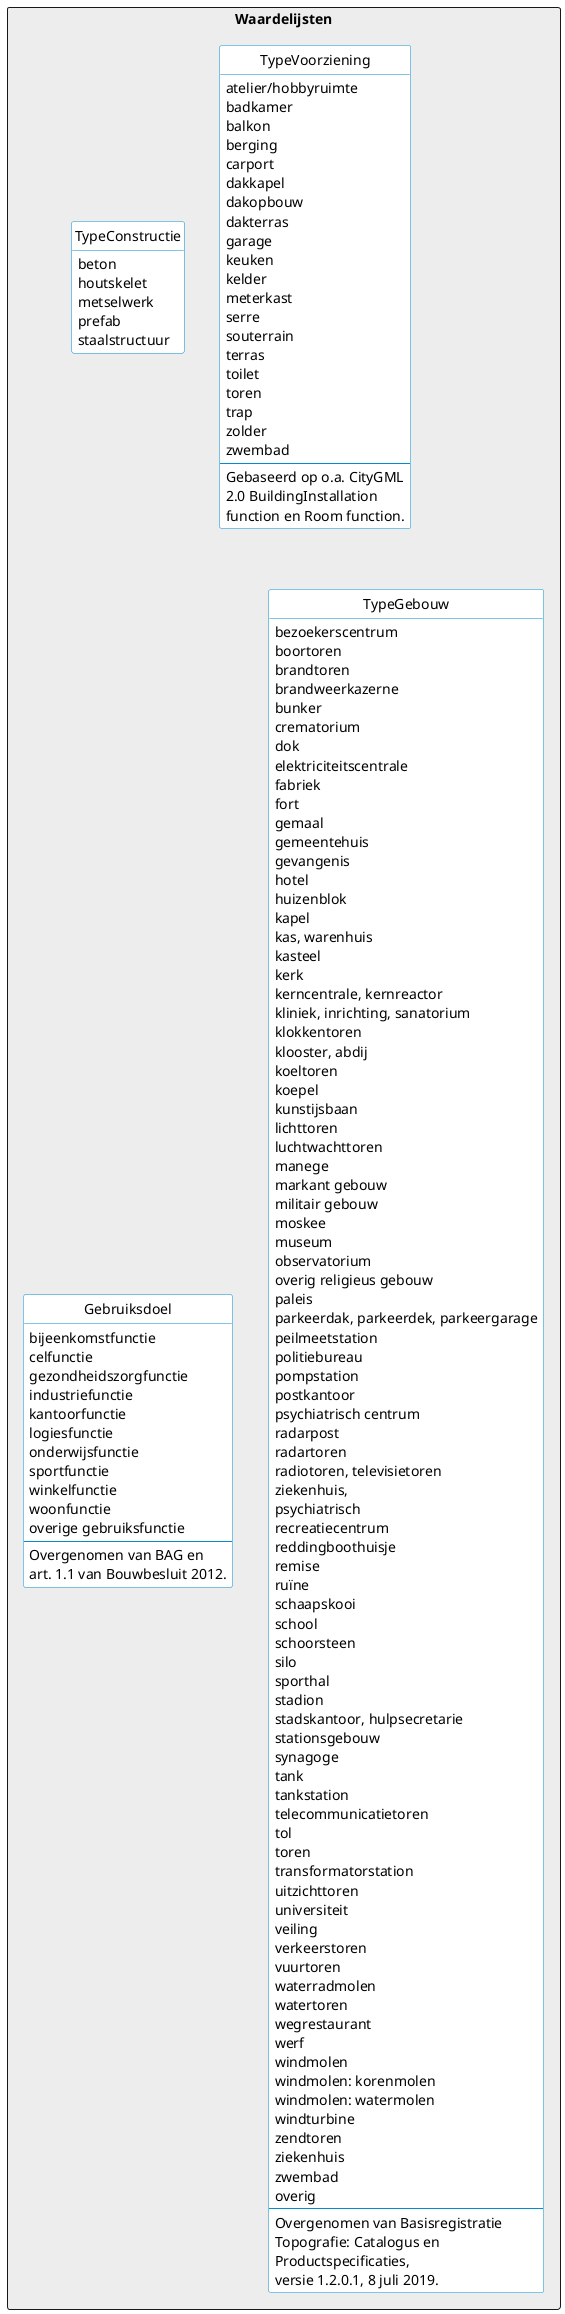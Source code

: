 @startuml

' skinparam linetype ortho
' skinparam linetype polyline

skinparam class {
    BackgroundColor #ffffff
    BorderColor #008dc9
    ArrowColor #00387d
    ArrowThickness 1.5
}

hide empty members

hide circle

hide stereotype

package "Waardelijsten" <<rectangle>> #ededed {
    ' https://www.groephuyzentruyt.be/blog/de-verschillende-bouwmethodes
    class TypeConstructie << Referentielijst >> {
        beton
        houtskelet
        metselwerk
        prefab
        staalstructuur
    }

    class TypeVoorziening << Referentielijst >> {
        atelier/hobbyruimte
        badkamer
        balkon
        berging
        carport
        dakkapel
        dakopbouw
        dakterras
        garage
        keuken
        kelder
        meterkast
        serre
        souterrain
        terras
        toilet
        toren
        trap
        zolder
        zwembad
        --
        Gebaseerd op o.a. CityGML
        2.0 BuildingInstallation
        function en Room function.
    }

'     class TypeMetagegeven << Referentielijst >> {
'         in onderzoek
'         accuraatheid
'         bewerkingsmethode
'         inwinningsmethode
'     }

    class Gebruiksdoel << Referentielijst >> {
        bijeenkomstfunctie
        celfunctie
        gezondheidszorgfunctie
        industriefunctie
        kantoorfunctie
        logiesfunctie
        onderwijsfunctie
        sportfunctie
        winkelfunctie
        woonfunctie
        overige gebruiksfunctie
        --
        Overgenomen van BAG en
        art. 1.1 van Bouwbesluit 2012.
    }

    class TypeGebouw << Referentielijst >> {
' http://inspire.ec.europa.eu/codelist/BuildingNatureValue
'         boog
'         bunker
'         dam
'         grotgebouw
'         kapel
'         kas
'         kasteel
'         kerk
'         moskee
'         opslagtank
'         overkapping
'         schuur
'         silo
'         stadion
'         synagoge
'         tempel
'         toren
'         vuurtoren
'         windmolen
'         windturbine
'         zonnescherm
'         --
'         Overgenomen van INSPIRE
'         BuildingNatureValue.
'
        bezoekerscentrum
        boortoren
        brandtoren
        brandweerkazerne
        bunker
        crematorium
        dok
        elektriciteitscentrale
        fabriek
        fort
        gemaal
        gemeentehuis
        gevangenis
        hotel
        huizenblok
        kapel
        kas, warenhuis
        kasteel
        kerk
        kerncentrale, kernreactor
        kliniek, inrichting, sanatorium
        klokkentoren
        klooster, abdij
        koeltoren
        koepel
        kunstijsbaan
        lichttoren
        luchtwachttoren
        manege
        markant gebouw
        militair gebouw
        moskee
        museum
        observatorium
        overig religieus gebouw
        paleis
        parkeerdak, parkeerdek, parkeergarage
        peilmeetstation
        politiebureau
        pompstation
        postkantoor
        psychiatrisch centrum
        radarpost
        radartoren
        radiotoren, televisietoren
        ziekenhuis,
        psychiatrisch
        recreatiecentrum
        reddingboothuisje
        remise
        ruïne
        schaapskooi
        school
        schoorsteen
        silo
        sporthal
        stadion
        stadskantoor, hulpsecretarie
        stationsgebouw
        synagoge
        tank
        tankstation
        telecommunicatietoren
        tol
        toren
        transformatorstation
        uitzichttoren
        universiteit
        veiling
        verkeerstoren
        vuurtoren
        waterradmolen
        watertoren
        wegrestaurant
        werf
        windmolen
        windmolen: korenmolen
        windmolen: watermolen
        windturbine
        zendtoren
        ziekenhuis
        zwembad
        overig
        --
        Overgenomen van Basisregistratie
        Topografie: Catalogus en
        Productspecificaties,
        versie 1.2.0.1, 8 juli 2019.
    }
}
@enduml
